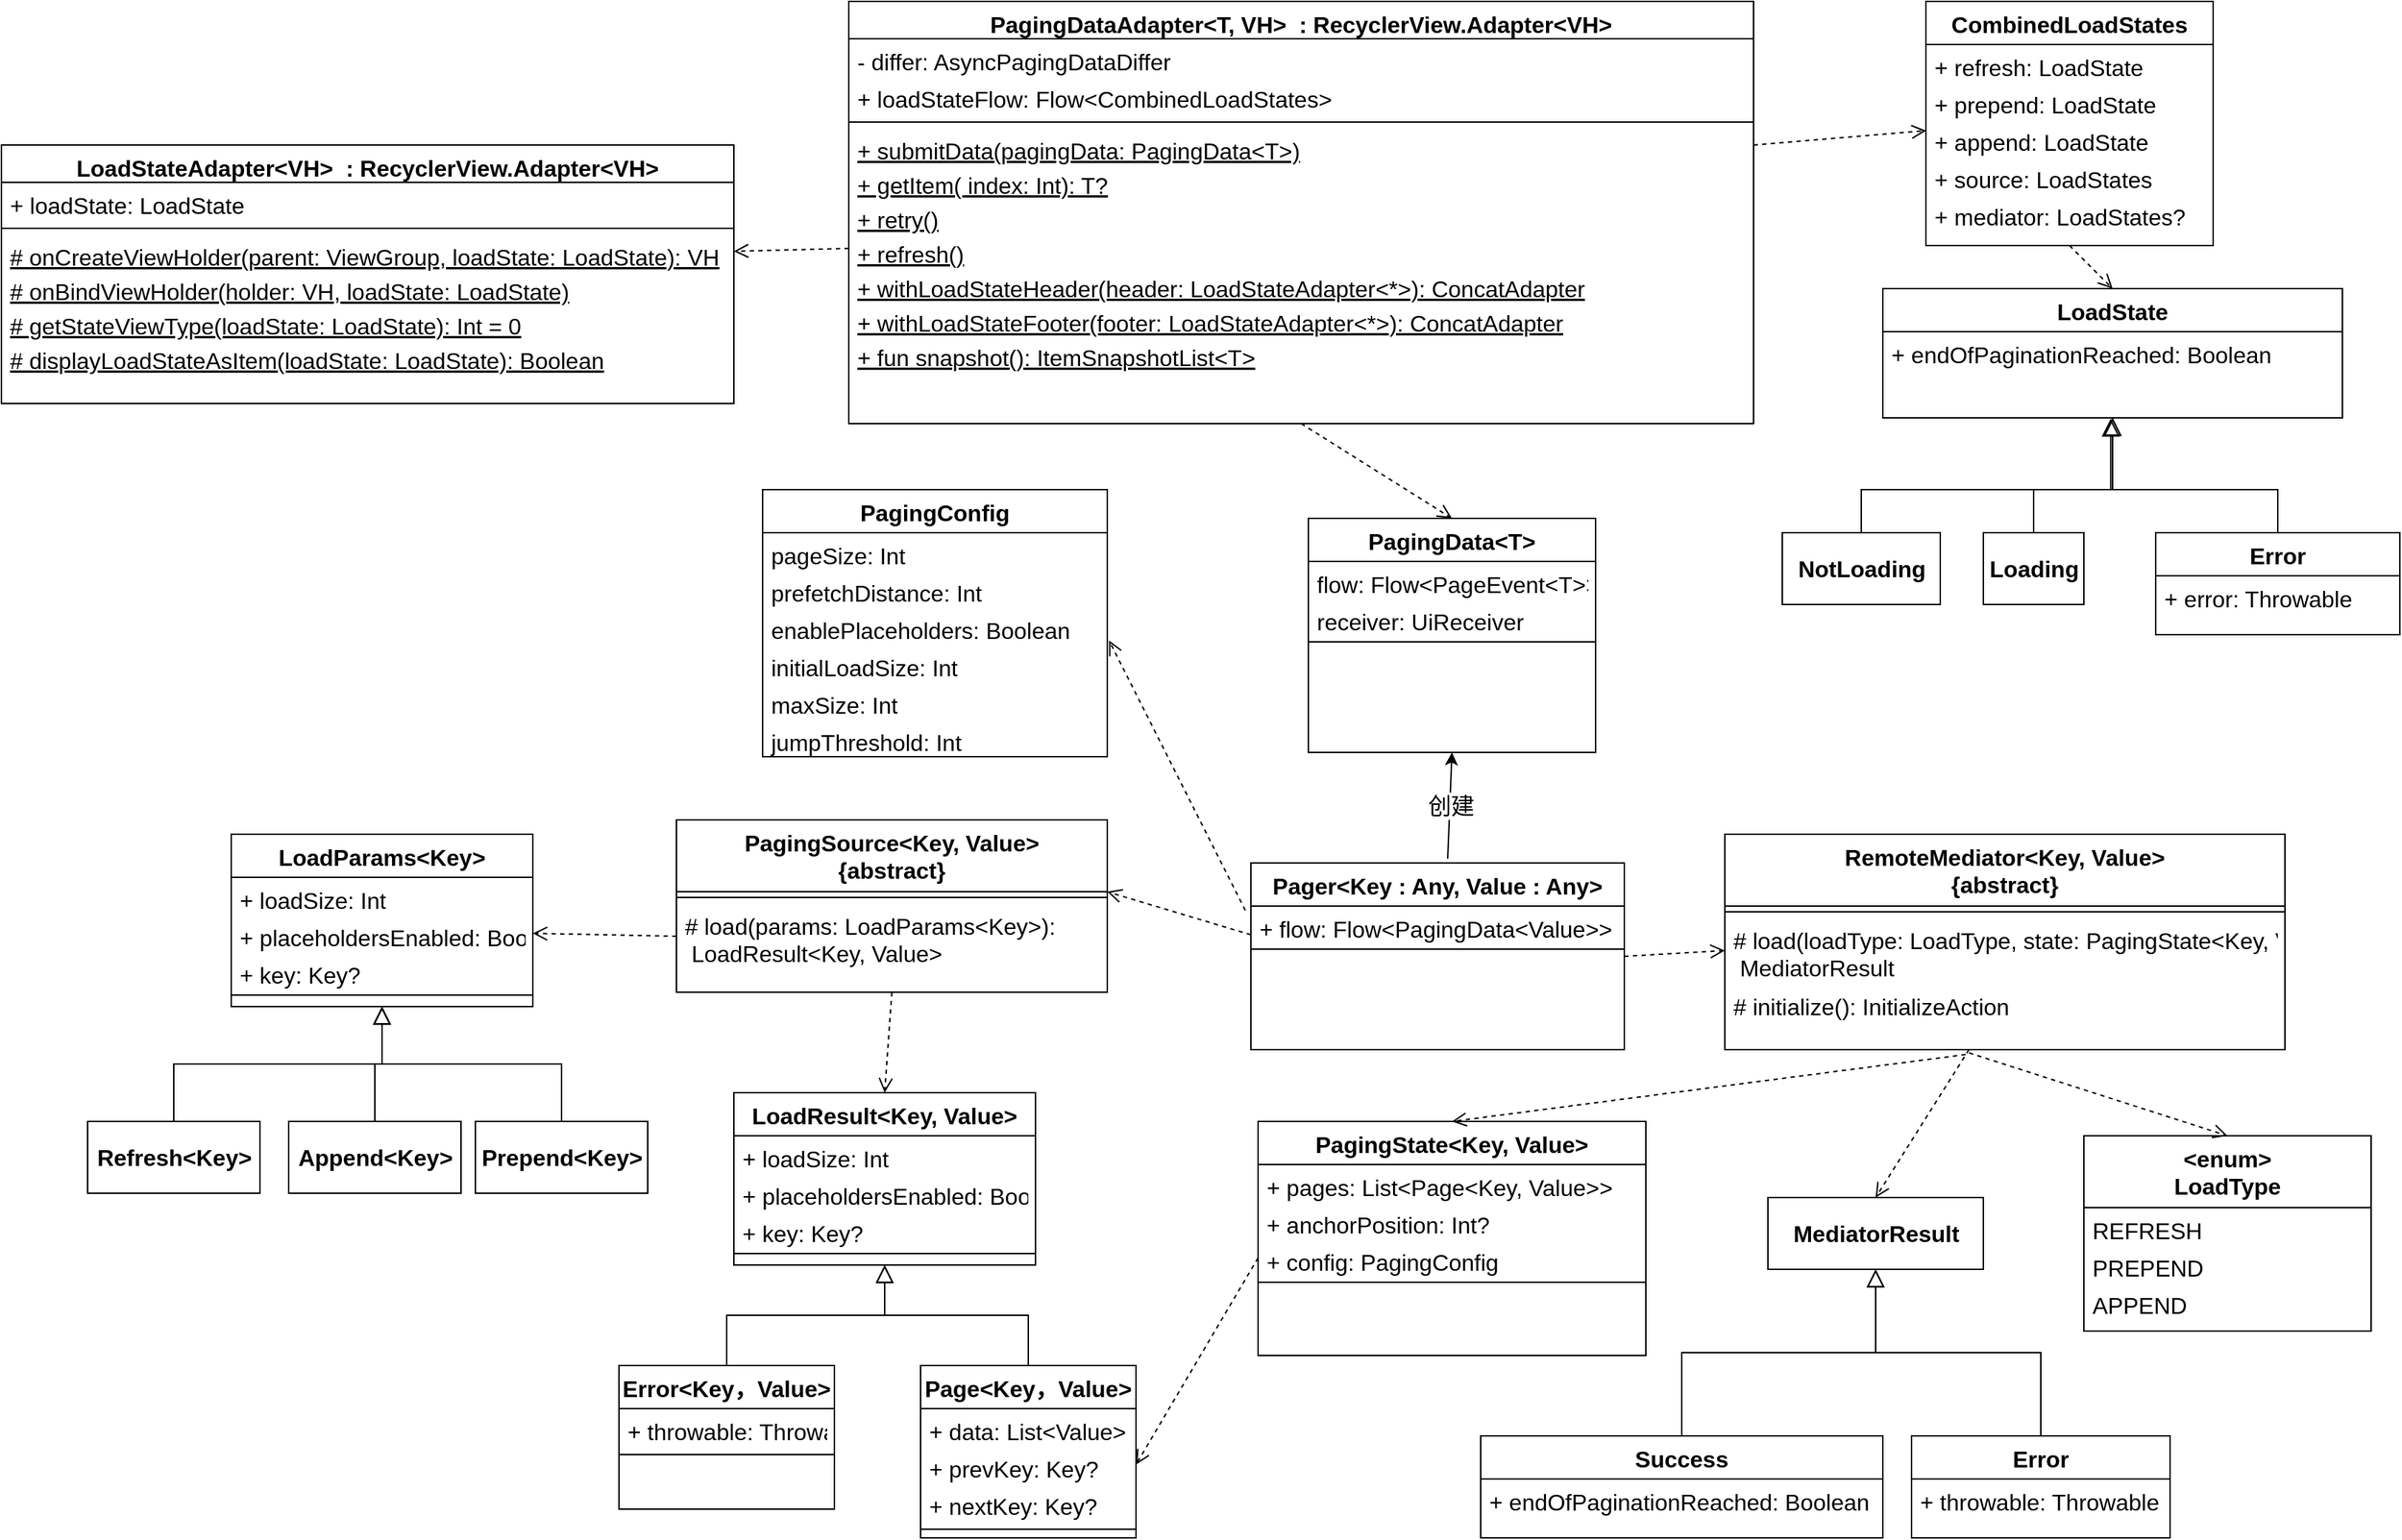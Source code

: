 <mxfile version="14.2.4" type="github">
  <diagram id="C5RBs43oDa-KdzZeNtuy" name="Page-1">
    <mxGraphModel dx="4541" dy="1023" grid="1" gridSize="10" guides="1" tooltips="1" connect="1" arrows="1" fold="1" page="1" pageScale="1" pageWidth="827" pageHeight="1169" math="0" shadow="0">
      <root>
        <mxCell id="WIyWlLk6GJQsqaUBKTNV-0" />
        <mxCell id="WIyWlLk6GJQsqaUBKTNV-1" parent="WIyWlLk6GJQsqaUBKTNV-0" />
        <mxCell id="XuE36sU5VSqXOPEqBiMG-0" value="PagingDataAdapter&lt;T, VH&gt;  : RecyclerView.Adapter&lt;VH&gt;" style="swimlane;fontStyle=1;align=center;verticalAlign=top;childLayout=stackLayout;horizontal=1;startSize=26;horizontalStack=0;resizeParent=1;resizeLast=0;collapsible=1;marginBottom=0;rounded=0;shadow=0;strokeWidth=1;fontSize=16;" parent="WIyWlLk6GJQsqaUBKTNV-1" vertex="1">
          <mxGeometry x="-1160" y="500" width="630" height="294" as="geometry">
            <mxRectangle x="130" y="380" width="160" height="26" as="alternateBounds" />
          </mxGeometry>
        </mxCell>
        <mxCell id="XuE36sU5VSqXOPEqBiMG-1" value="- differ: AsyncPagingDataDiffer" style="text;align=left;verticalAlign=top;spacingLeft=4;spacingRight=4;overflow=hidden;rotatable=0;points=[[0,0.5],[1,0.5]];portConstraint=eastwest;fontSize=16;" parent="XuE36sU5VSqXOPEqBiMG-0" vertex="1">
          <mxGeometry y="26" width="630" height="26" as="geometry" />
        </mxCell>
        <mxCell id="XuE36sU5VSqXOPEqBiMG-2" value="+ loadStateFlow: Flow&lt;CombinedLoadStates&gt;" style="text;align=left;verticalAlign=top;spacingLeft=4;spacingRight=4;overflow=hidden;rotatable=0;points=[[0,0.5],[1,0.5]];portConstraint=eastwest;rounded=0;shadow=0;html=0;fontSize=16;" parent="XuE36sU5VSqXOPEqBiMG-0" vertex="1">
          <mxGeometry y="52" width="630" height="28" as="geometry" />
        </mxCell>
        <mxCell id="XuE36sU5VSqXOPEqBiMG-5" value="" style="line;html=1;strokeWidth=1;align=left;verticalAlign=middle;spacingTop=-1;spacingLeft=3;spacingRight=3;rotatable=0;labelPosition=right;points=[];portConstraint=eastwest;fontSize=16;" parent="XuE36sU5VSqXOPEqBiMG-0" vertex="1">
          <mxGeometry y="80" width="630" height="8" as="geometry" />
        </mxCell>
        <mxCell id="XuE36sU5VSqXOPEqBiMG-6" value="+ submitData(pagingData: PagingData&lt;T&gt;)" style="text;align=left;verticalAlign=top;spacingLeft=4;spacingRight=4;overflow=hidden;rotatable=0;points=[[0,0.5],[1,0.5]];portConstraint=eastwest;fontStyle=4;fontSize=16;" parent="XuE36sU5VSqXOPEqBiMG-0" vertex="1">
          <mxGeometry y="88" width="630" height="24" as="geometry" />
        </mxCell>
        <mxCell id="XuE36sU5VSqXOPEqBiMG-7" value="+ getItem( index: Int): T?" style="text;align=left;verticalAlign=top;spacingLeft=4;spacingRight=4;overflow=hidden;rotatable=0;points=[[0,0.5],[1,0.5]];portConstraint=eastwest;fontStyle=4;fontSize=16;" parent="XuE36sU5VSqXOPEqBiMG-0" vertex="1">
          <mxGeometry y="112" width="630" height="24" as="geometry" />
        </mxCell>
        <mxCell id="XuE36sU5VSqXOPEqBiMG-28" value="+ retry()" style="text;align=left;verticalAlign=top;spacingLeft=4;spacingRight=4;overflow=hidden;rotatable=0;points=[[0,0.5],[1,0.5]];portConstraint=eastwest;fontStyle=4;fontSize=16;" parent="XuE36sU5VSqXOPEqBiMG-0" vertex="1">
          <mxGeometry y="136" width="630" height="24" as="geometry" />
        </mxCell>
        <mxCell id="XuE36sU5VSqXOPEqBiMG-8" value="+ refresh()" style="text;align=left;verticalAlign=top;spacingLeft=4;spacingRight=4;overflow=hidden;rotatable=0;points=[[0,0.5],[1,0.5]];portConstraint=eastwest;fontStyle=4;fontSize=16;" parent="XuE36sU5VSqXOPEqBiMG-0" vertex="1">
          <mxGeometry y="160" width="630" height="24" as="geometry" />
        </mxCell>
        <mxCell id="XuE36sU5VSqXOPEqBiMG-9" value="+ withLoadStateHeader(header: LoadStateAdapter&lt;*&gt;): ConcatAdapter" style="text;align=left;verticalAlign=top;spacingLeft=4;spacingRight=4;overflow=hidden;rotatable=0;points=[[0,0.5],[1,0.5]];portConstraint=eastwest;fontStyle=4;fontSize=16;" parent="XuE36sU5VSqXOPEqBiMG-0" vertex="1">
          <mxGeometry y="184" width="630" height="24" as="geometry" />
        </mxCell>
        <mxCell id="XuE36sU5VSqXOPEqBiMG-10" value="+ withLoadStateFooter(footer: LoadStateAdapter&lt;*&gt;): ConcatAdapter" style="text;align=left;verticalAlign=top;spacingLeft=4;spacingRight=4;overflow=hidden;rotatable=0;points=[[0,0.5],[1,0.5]];portConstraint=eastwest;fontStyle=4;fontSize=16;" parent="XuE36sU5VSqXOPEqBiMG-0" vertex="1">
          <mxGeometry y="208" width="630" height="24" as="geometry" />
        </mxCell>
        <mxCell id="XuE36sU5VSqXOPEqBiMG-11" value="+ fun snapshot(): ItemSnapshotList&lt;T&gt;" style="text;align=left;verticalAlign=top;spacingLeft=4;spacingRight=4;overflow=hidden;rotatable=0;points=[[0,0.5],[1,0.5]];portConstraint=eastwest;fontStyle=4;fontSize=16;" parent="XuE36sU5VSqXOPEqBiMG-0" vertex="1">
          <mxGeometry y="232" width="630" height="24" as="geometry" />
        </mxCell>
        <mxCell id="XuE36sU5VSqXOPEqBiMG-12" style="edgeStyle=orthogonalEdgeStyle;rounded=0;orthogonalLoop=1;jettySize=auto;html=1;exitX=1;exitY=0.5;exitDx=0;exitDy=0;fontSize=16;" parent="XuE36sU5VSqXOPEqBiMG-0" source="XuE36sU5VSqXOPEqBiMG-9" target="XuE36sU5VSqXOPEqBiMG-9" edge="1">
          <mxGeometry relative="1" as="geometry" />
        </mxCell>
        <mxCell id="XuE36sU5VSqXOPEqBiMG-13" value="PagingData&lt;T&gt;" style="swimlane;fontStyle=1;align=center;verticalAlign=top;childLayout=stackLayout;horizontal=1;startSize=30;horizontalStack=0;resizeParent=1;resizeLast=0;collapsible=1;marginBottom=0;rounded=0;shadow=0;strokeWidth=1;fontSize=16;" parent="WIyWlLk6GJQsqaUBKTNV-1" vertex="1">
          <mxGeometry x="-840" y="860" width="200" height="163" as="geometry">
            <mxRectangle x="130" y="380" width="160" height="26" as="alternateBounds" />
          </mxGeometry>
        </mxCell>
        <mxCell id="XuE36sU5VSqXOPEqBiMG-14" value="flow: Flow&lt;PageEvent&lt;T&gt;&gt;" style="text;align=left;verticalAlign=top;spacingLeft=4;spacingRight=4;overflow=hidden;rotatable=0;points=[[0,0.5],[1,0.5]];portConstraint=eastwest;fontSize=16;" parent="XuE36sU5VSqXOPEqBiMG-13" vertex="1">
          <mxGeometry y="30" width="200" height="26" as="geometry" />
        </mxCell>
        <mxCell id="XuE36sU5VSqXOPEqBiMG-15" value="receiver: UiReceiver" style="text;align=left;verticalAlign=top;spacingLeft=4;spacingRight=4;overflow=hidden;rotatable=0;points=[[0,0.5],[1,0.5]];portConstraint=eastwest;rounded=0;shadow=0;html=0;fontSize=16;" parent="XuE36sU5VSqXOPEqBiMG-13" vertex="1">
          <mxGeometry y="56" width="200" height="26" as="geometry" />
        </mxCell>
        <mxCell id="XuE36sU5VSqXOPEqBiMG-16" value="" style="line;html=1;strokeWidth=1;align=left;verticalAlign=middle;spacingTop=-1;spacingLeft=3;spacingRight=3;rotatable=0;labelPosition=right;points=[];portConstraint=eastwest;fontSize=16;" parent="XuE36sU5VSqXOPEqBiMG-13" vertex="1">
          <mxGeometry y="82" width="200" height="8" as="geometry" />
        </mxCell>
        <mxCell id="ubvXgTzYV1vVZ8Mo8wRW-0" value="Pager&lt;Key : Any, Value : Any&gt;" style="swimlane;fontStyle=1;align=center;verticalAlign=top;childLayout=stackLayout;horizontal=1;startSize=30;horizontalStack=0;resizeParent=1;resizeLast=0;collapsible=1;marginBottom=0;rounded=0;shadow=0;strokeWidth=1;fontSize=16;" parent="WIyWlLk6GJQsqaUBKTNV-1" vertex="1">
          <mxGeometry x="-880" y="1100" width="260" height="130" as="geometry">
            <mxRectangle x="130" y="380" width="160" height="26" as="alternateBounds" />
          </mxGeometry>
        </mxCell>
        <mxCell id="ubvXgTzYV1vVZ8Mo8wRW-1" value="+ flow: Flow&lt;PagingData&lt;Value&gt;&gt;" style="text;align=left;verticalAlign=top;spacingLeft=4;spacingRight=4;overflow=hidden;rotatable=0;points=[[0,0.5],[1,0.5]];portConstraint=eastwest;fontSize=16;" parent="ubvXgTzYV1vVZ8Mo8wRW-0" vertex="1">
          <mxGeometry y="30" width="260" height="26" as="geometry" />
        </mxCell>
        <mxCell id="ubvXgTzYV1vVZ8Mo8wRW-3" value="" style="line;html=1;strokeWidth=1;align=left;verticalAlign=middle;spacingTop=-1;spacingLeft=3;spacingRight=3;rotatable=0;labelPosition=right;points=[];portConstraint=eastwest;fontSize=16;" parent="ubvXgTzYV1vVZ8Mo8wRW-0" vertex="1">
          <mxGeometry y="56" width="260" height="8" as="geometry" />
        </mxCell>
        <mxCell id="ubvXgTzYV1vVZ8Mo8wRW-16" value="PagingSource&lt;Key, Value&gt;&#xa;{abstract}" style="swimlane;fontStyle=1;align=center;verticalAlign=top;childLayout=stackLayout;horizontal=1;startSize=50;horizontalStack=0;resizeParent=1;resizeLast=0;collapsible=1;marginBottom=0;rounded=0;shadow=0;strokeWidth=1;fontSize=16;" parent="WIyWlLk6GJQsqaUBKTNV-1" vertex="1">
          <mxGeometry x="-1280" y="1070" width="300" height="120" as="geometry">
            <mxRectangle x="130" y="380" width="160" height="26" as="alternateBounds" />
          </mxGeometry>
        </mxCell>
        <mxCell id="ubvXgTzYV1vVZ8Mo8wRW-18" value="" style="line;html=1;strokeWidth=1;align=left;verticalAlign=middle;spacingTop=-1;spacingLeft=3;spacingRight=3;rotatable=0;labelPosition=right;points=[];portConstraint=eastwest;fontSize=16;" parent="ubvXgTzYV1vVZ8Mo8wRW-16" vertex="1">
          <mxGeometry y="50" width="300" height="8" as="geometry" />
        </mxCell>
        <mxCell id="ubvXgTzYV1vVZ8Mo8wRW-19" value="# load(params: LoadParams&lt;Key&gt;):&#xa; LoadResult&lt;Key, Value&gt;" style="text;align=left;verticalAlign=top;spacingLeft=4;spacingRight=4;overflow=hidden;rotatable=0;points=[[0,0.5],[1,0.5]];portConstraint=eastwest;fontSize=16;" parent="ubvXgTzYV1vVZ8Mo8wRW-16" vertex="1">
          <mxGeometry y="58" width="300" height="46" as="geometry" />
        </mxCell>
        <mxCell id="ubvXgTzYV1vVZ8Mo8wRW-24" value="" style="html=1;verticalAlign=bottom;endArrow=open;dashed=1;endSize=8;exitX=0.5;exitY=1;exitDx=0;exitDy=0;entryX=0.5;entryY=0;entryDx=0;entryDy=0;fontSize=16;" parent="WIyWlLk6GJQsqaUBKTNV-1" source="XuE36sU5VSqXOPEqBiMG-0" target="XuE36sU5VSqXOPEqBiMG-13" edge="1">
          <mxGeometry y="-60" relative="1" as="geometry">
            <mxPoint x="-630" y="640" as="sourcePoint" />
            <mxPoint x="-630" y="680" as="targetPoint" />
            <mxPoint as="offset" />
          </mxGeometry>
        </mxCell>
        <mxCell id="ubvXgTzYV1vVZ8Mo8wRW-25" value="" style="html=1;verticalAlign=bottom;endArrow=open;dashed=1;endSize=8;entryX=1;entryY=0.417;entryDx=0;entryDy=0;entryPerimeter=0;fontSize=16;" parent="WIyWlLk6GJQsqaUBKTNV-1" target="ubvXgTzYV1vVZ8Mo8wRW-16" edge="1">
          <mxGeometry y="-60" relative="1" as="geometry">
            <mxPoint x="-880" y="1150" as="sourcePoint" />
            <mxPoint x="-960" y="1150" as="targetPoint" />
            <mxPoint as="offset" />
          </mxGeometry>
        </mxCell>
        <mxCell id="ubvXgTzYV1vVZ8Mo8wRW-29" value="RemoteMediator&lt;Key, Value&gt;&#xa;{abstract}" style="swimlane;fontStyle=1;align=center;verticalAlign=top;childLayout=stackLayout;horizontal=1;startSize=50;horizontalStack=0;resizeParent=1;resizeLast=0;collapsible=1;marginBottom=0;rounded=0;shadow=0;strokeWidth=1;fontSize=16;" parent="WIyWlLk6GJQsqaUBKTNV-1" vertex="1">
          <mxGeometry x="-550" y="1080" width="390" height="150" as="geometry">
            <mxRectangle x="130" y="380" width="160" height="26" as="alternateBounds" />
          </mxGeometry>
        </mxCell>
        <mxCell id="ubvXgTzYV1vVZ8Mo8wRW-30" value="" style="line;html=1;strokeWidth=1;align=left;verticalAlign=middle;spacingTop=-1;spacingLeft=3;spacingRight=3;rotatable=0;labelPosition=right;points=[];portConstraint=eastwest;fontSize=16;" parent="ubvXgTzYV1vVZ8Mo8wRW-29" vertex="1">
          <mxGeometry y="50" width="390" height="8" as="geometry" />
        </mxCell>
        <mxCell id="ubvXgTzYV1vVZ8Mo8wRW-31" value="# load(loadType: LoadType, state: PagingState&lt;Key, Value&gt;):&#xa; MediatorResult" style="text;align=left;verticalAlign=top;spacingLeft=4;spacingRight=4;overflow=hidden;rotatable=0;points=[[0,0.5],[1,0.5]];portConstraint=eastwest;fontSize=16;" parent="ubvXgTzYV1vVZ8Mo8wRW-29" vertex="1">
          <mxGeometry y="58" width="390" height="46" as="geometry" />
        </mxCell>
        <mxCell id="ubvXgTzYV1vVZ8Mo8wRW-32" value="# initialize(): InitializeAction" style="text;align=left;verticalAlign=top;spacingLeft=4;spacingRight=4;overflow=hidden;rotatable=0;points=[[0,0.5],[1,0.5]];portConstraint=eastwest;fontSize=16;" parent="ubvXgTzYV1vVZ8Mo8wRW-29" vertex="1">
          <mxGeometry y="104" width="390" height="46" as="geometry" />
        </mxCell>
        <mxCell id="ubvXgTzYV1vVZ8Mo8wRW-35" value="" style="html=1;verticalAlign=bottom;endArrow=open;dashed=1;endSize=8;exitX=1;exitY=0.5;exitDx=0;exitDy=0;entryX=0;entryY=0.5;entryDx=0;entryDy=0;fontSize=16;" parent="WIyWlLk6GJQsqaUBKTNV-1" source="ubvXgTzYV1vVZ8Mo8wRW-0" target="ubvXgTzYV1vVZ8Mo8wRW-31" edge="1">
          <mxGeometry y="-60" relative="1" as="geometry">
            <mxPoint x="-880" y="1190" as="sourcePoint" />
            <mxPoint x="-552" y="1165" as="targetPoint" />
            <mxPoint as="offset" />
          </mxGeometry>
        </mxCell>
        <mxCell id="ubvXgTzYV1vVZ8Mo8wRW-57" value="" style="endArrow=classic;html=1;exitX=0.527;exitY=-0.023;exitDx=0;exitDy=0;entryX=0.5;entryY=1;entryDx=0;entryDy=0;exitPerimeter=0;fontSize=16;" parent="WIyWlLk6GJQsqaUBKTNV-1" source="ubvXgTzYV1vVZ8Mo8wRW-0" target="XuE36sU5VSqXOPEqBiMG-13" edge="1">
          <mxGeometry relative="1" as="geometry">
            <mxPoint x="-1100" y="340" as="sourcePoint" />
            <mxPoint x="-940" y="340" as="targetPoint" />
          </mxGeometry>
        </mxCell>
        <mxCell id="ubvXgTzYV1vVZ8Mo8wRW-58" value="创建" style="edgeLabel;resizable=0;html=1;align=center;verticalAlign=middle;fontSize=16;" parent="ubvXgTzYV1vVZ8Mo8wRW-57" connectable="0" vertex="1">
          <mxGeometry relative="1" as="geometry" />
        </mxCell>
        <mxCell id="ubvXgTzYV1vVZ8Mo8wRW-62" value="PagingConfig" style="swimlane;fontStyle=1;align=center;verticalAlign=top;childLayout=stackLayout;horizontal=1;startSize=30;horizontalStack=0;resizeParent=1;resizeLast=0;collapsible=1;marginBottom=0;rounded=0;shadow=0;strokeWidth=1;fontSize=16;" parent="WIyWlLk6GJQsqaUBKTNV-1" vertex="1">
          <mxGeometry x="-1220" y="840" width="240" height="186" as="geometry">
            <mxRectangle x="130" y="380" width="160" height="26" as="alternateBounds" />
          </mxGeometry>
        </mxCell>
        <mxCell id="ubvXgTzYV1vVZ8Mo8wRW-63" value="pageSize: Int" style="text;align=left;verticalAlign=top;spacingLeft=4;spacingRight=4;overflow=hidden;rotatable=0;points=[[0,0.5],[1,0.5]];portConstraint=eastwest;fontSize=16;" parent="ubvXgTzYV1vVZ8Mo8wRW-62" vertex="1">
          <mxGeometry y="30" width="240" height="26" as="geometry" />
        </mxCell>
        <mxCell id="ubvXgTzYV1vVZ8Mo8wRW-64" value="prefetchDistance: Int" style="text;align=left;verticalAlign=top;spacingLeft=4;spacingRight=4;overflow=hidden;rotatable=0;points=[[0,0.5],[1,0.5]];portConstraint=eastwest;rounded=0;shadow=0;html=0;fontSize=16;" parent="ubvXgTzYV1vVZ8Mo8wRW-62" vertex="1">
          <mxGeometry y="56" width="240" height="26" as="geometry" />
        </mxCell>
        <mxCell id="ubvXgTzYV1vVZ8Mo8wRW-66" value="enablePlaceholders: Boolean" style="text;align=left;verticalAlign=top;spacingLeft=4;spacingRight=4;overflow=hidden;rotatable=0;points=[[0,0.5],[1,0.5]];portConstraint=eastwest;rounded=0;shadow=0;html=0;fontSize=16;" parent="ubvXgTzYV1vVZ8Mo8wRW-62" vertex="1">
          <mxGeometry y="82" width="240" height="26" as="geometry" />
        </mxCell>
        <mxCell id="ubvXgTzYV1vVZ8Mo8wRW-67" value="initialLoadSize: Int" style="text;align=left;verticalAlign=top;spacingLeft=4;spacingRight=4;overflow=hidden;rotatable=0;points=[[0,0.5],[1,0.5]];portConstraint=eastwest;rounded=0;shadow=0;html=0;fontSize=16;" parent="ubvXgTzYV1vVZ8Mo8wRW-62" vertex="1">
          <mxGeometry y="108" width="240" height="26" as="geometry" />
        </mxCell>
        <mxCell id="ubvXgTzYV1vVZ8Mo8wRW-69" value="maxSize: Int" style="text;align=left;verticalAlign=top;spacingLeft=4;spacingRight=4;overflow=hidden;rotatable=0;points=[[0,0.5],[1,0.5]];portConstraint=eastwest;rounded=0;shadow=0;html=0;fontSize=16;" parent="ubvXgTzYV1vVZ8Mo8wRW-62" vertex="1">
          <mxGeometry y="134" width="240" height="26" as="geometry" />
        </mxCell>
        <mxCell id="ubvXgTzYV1vVZ8Mo8wRW-76" value="jumpThreshold: Int" style="text;align=left;verticalAlign=top;spacingLeft=4;spacingRight=4;overflow=hidden;rotatable=0;points=[[0,0.5],[1,0.5]];portConstraint=eastwest;rounded=0;shadow=0;html=0;fontSize=16;" parent="ubvXgTzYV1vVZ8Mo8wRW-62" vertex="1">
          <mxGeometry y="160" width="240" height="26" as="geometry" />
        </mxCell>
        <mxCell id="ubvXgTzYV1vVZ8Mo8wRW-80" value="" style="html=1;verticalAlign=bottom;endArrow=open;dashed=1;endSize=8;exitX=-0.015;exitY=0.115;exitDx=0;exitDy=0;exitPerimeter=0;entryX=1.005;entryY=-0.115;entryDx=0;entryDy=0;entryPerimeter=0;fontSize=16;" parent="WIyWlLk6GJQsqaUBKTNV-1" source="ubvXgTzYV1vVZ8Mo8wRW-1" target="ubvXgTzYV1vVZ8Mo8wRW-67" edge="1">
          <mxGeometry y="-50" relative="1" as="geometry">
            <mxPoint x="-910" y="1020" as="sourcePoint" />
            <mxPoint x="-990" y="1020" as="targetPoint" />
            <mxPoint as="offset" />
          </mxGeometry>
        </mxCell>
        <mxCell id="ubvXgTzYV1vVZ8Mo8wRW-95" value="LoadParams&lt;Key&gt;" style="swimlane;fontStyle=1;align=center;verticalAlign=top;childLayout=stackLayout;horizontal=1;startSize=30;horizontalStack=0;resizeParent=1;resizeLast=0;collapsible=1;marginBottom=0;rounded=0;shadow=0;strokeWidth=1;fontSize=16;" parent="WIyWlLk6GJQsqaUBKTNV-1" vertex="1">
          <mxGeometry x="-1590" y="1080" width="210" height="120" as="geometry">
            <mxRectangle x="130" y="380" width="160" height="26" as="alternateBounds" />
          </mxGeometry>
        </mxCell>
        <mxCell id="ubvXgTzYV1vVZ8Mo8wRW-96" value="+ loadSize: Int" style="text;align=left;verticalAlign=top;spacingLeft=4;spacingRight=4;overflow=hidden;rotatable=0;points=[[0,0.5],[1,0.5]];portConstraint=eastwest;fontSize=16;" parent="ubvXgTzYV1vVZ8Mo8wRW-95" vertex="1">
          <mxGeometry y="30" width="210" height="26" as="geometry" />
        </mxCell>
        <mxCell id="ubvXgTzYV1vVZ8Mo8wRW-97" value="+ placeholdersEnabled: Boolean" style="text;align=left;verticalAlign=top;spacingLeft=4;spacingRight=4;overflow=hidden;rotatable=0;points=[[0,0.5],[1,0.5]];portConstraint=eastwest;rounded=0;shadow=0;html=0;fontSize=16;" parent="ubvXgTzYV1vVZ8Mo8wRW-95" vertex="1">
          <mxGeometry y="56" width="210" height="26" as="geometry" />
        </mxCell>
        <mxCell id="ubvXgTzYV1vVZ8Mo8wRW-102" value="+ key: Key?" style="text;align=left;verticalAlign=top;spacingLeft=4;spacingRight=4;overflow=hidden;rotatable=0;points=[[0,0.5],[1,0.5]];portConstraint=eastwest;rounded=0;shadow=0;html=0;fontSize=16;" parent="ubvXgTzYV1vVZ8Mo8wRW-95" vertex="1">
          <mxGeometry y="82" width="210" height="26" as="geometry" />
        </mxCell>
        <mxCell id="ubvXgTzYV1vVZ8Mo8wRW-98" value="" style="line;html=1;strokeWidth=1;align=left;verticalAlign=middle;spacingTop=-1;spacingLeft=3;spacingRight=3;rotatable=0;labelPosition=right;points=[];portConstraint=eastwest;fontSize=16;" parent="ubvXgTzYV1vVZ8Mo8wRW-95" vertex="1">
          <mxGeometry y="108" width="210" height="8" as="geometry" />
        </mxCell>
        <mxCell id="ubvXgTzYV1vVZ8Mo8wRW-101" value="" style="html=1;verticalAlign=bottom;endArrow=open;dashed=1;endSize=8;exitX=0;exitY=0.5;exitDx=0;exitDy=0;entryX=1;entryY=0.5;entryDx=0;entryDy=0;fontSize=16;" parent="WIyWlLk6GJQsqaUBKTNV-1" source="ubvXgTzYV1vVZ8Mo8wRW-19" target="ubvXgTzYV1vVZ8Mo8wRW-97" edge="1">
          <mxGeometry relative="1" as="geometry">
            <mxPoint x="-1330" y="1270" as="sourcePoint" />
            <mxPoint x="-1410" y="1270" as="targetPoint" />
          </mxGeometry>
        </mxCell>
        <mxCell id="ubvXgTzYV1vVZ8Mo8wRW-105" value="&lt;b style=&quot;font-size: 16px;&quot;&gt;&lt;font style=&quot;font-size: 16px;&quot;&gt;Refresh&amp;lt;Key&amp;gt;&lt;/font&gt;&lt;/b&gt;" style="html=1;fontSize=16;" parent="WIyWlLk6GJQsqaUBKTNV-1" vertex="1">
          <mxGeometry x="-1690" y="1280" width="120" height="50" as="geometry" />
        </mxCell>
        <mxCell id="ubvXgTzYV1vVZ8Mo8wRW-106" value="&lt;b style=&quot;font-size: 16px;&quot;&gt;&lt;font style=&quot;font-size: 16px;&quot;&gt;Append&amp;lt;Key&amp;gt;&lt;/font&gt;&lt;/b&gt;" style="html=1;fontSize=16;" parent="WIyWlLk6GJQsqaUBKTNV-1" vertex="1">
          <mxGeometry x="-1550" y="1280" width="120" height="50" as="geometry" />
        </mxCell>
        <mxCell id="ubvXgTzYV1vVZ8Mo8wRW-107" value="&lt;b style=&quot;font-size: 16px;&quot;&gt;&lt;font style=&quot;font-size: 16px;&quot;&gt;Prepend&amp;lt;Key&amp;gt;&lt;/font&gt;&lt;/b&gt;" style="html=1;fontSize=16;" parent="WIyWlLk6GJQsqaUBKTNV-1" vertex="1">
          <mxGeometry x="-1420" y="1280" width="120" height="50" as="geometry" />
        </mxCell>
        <mxCell id="ubvXgTzYV1vVZ8Mo8wRW-113" value="LoadResult&lt;Key, Value&gt;" style="swimlane;fontStyle=1;align=center;verticalAlign=top;childLayout=stackLayout;horizontal=1;startSize=30;horizontalStack=0;resizeParent=1;resizeLast=0;collapsible=1;marginBottom=0;rounded=0;shadow=0;strokeWidth=1;fontSize=16;" parent="WIyWlLk6GJQsqaUBKTNV-1" vertex="1">
          <mxGeometry x="-1240" y="1260" width="210" height="120" as="geometry">
            <mxRectangle x="130" y="380" width="160" height="26" as="alternateBounds" />
          </mxGeometry>
        </mxCell>
        <mxCell id="ubvXgTzYV1vVZ8Mo8wRW-114" value="+ loadSize: Int" style="text;align=left;verticalAlign=top;spacingLeft=4;spacingRight=4;overflow=hidden;rotatable=0;points=[[0,0.5],[1,0.5]];portConstraint=eastwest;fontSize=16;" parent="ubvXgTzYV1vVZ8Mo8wRW-113" vertex="1">
          <mxGeometry y="30" width="210" height="26" as="geometry" />
        </mxCell>
        <mxCell id="ubvXgTzYV1vVZ8Mo8wRW-115" value="+ placeholdersEnabled: Boolean" style="text;align=left;verticalAlign=top;spacingLeft=4;spacingRight=4;overflow=hidden;rotatable=0;points=[[0,0.5],[1,0.5]];portConstraint=eastwest;rounded=0;shadow=0;html=0;fontSize=16;" parent="ubvXgTzYV1vVZ8Mo8wRW-113" vertex="1">
          <mxGeometry y="56" width="210" height="26" as="geometry" />
        </mxCell>
        <mxCell id="ubvXgTzYV1vVZ8Mo8wRW-116" value="+ key: Key?" style="text;align=left;verticalAlign=top;spacingLeft=4;spacingRight=4;overflow=hidden;rotatable=0;points=[[0,0.5],[1,0.5]];portConstraint=eastwest;rounded=0;shadow=0;html=0;fontSize=16;" parent="ubvXgTzYV1vVZ8Mo8wRW-113" vertex="1">
          <mxGeometry y="82" width="210" height="26" as="geometry" />
        </mxCell>
        <mxCell id="ubvXgTzYV1vVZ8Mo8wRW-117" value="" style="line;html=1;strokeWidth=1;align=left;verticalAlign=middle;spacingTop=-1;spacingLeft=3;spacingRight=3;rotatable=0;labelPosition=right;points=[];portConstraint=eastwest;fontSize=16;" parent="ubvXgTzYV1vVZ8Mo8wRW-113" vertex="1">
          <mxGeometry y="108" width="210" height="8" as="geometry" />
        </mxCell>
        <mxCell id="ubvXgTzYV1vVZ8Mo8wRW-118" value="" style="endArrow=block;endSize=10;endFill=0;shadow=0;strokeWidth=1;rounded=0;edgeStyle=elbowEdgeStyle;elbow=vertical;entryX=0.5;entryY=1;entryDx=0;entryDy=0;exitX=0.5;exitY=0;exitDx=0;exitDy=0;fontSize=16;" parent="WIyWlLk6GJQsqaUBKTNV-1" source="ubvXgTzYV1vVZ8Mo8wRW-105" target="ubvXgTzYV1vVZ8Mo8wRW-95" edge="1">
          <mxGeometry width="160" relative="1" as="geometry">
            <mxPoint x="-1640" y="1370" as="sourcePoint" />
            <mxPoint x="-1530" y="1270" as="targetPoint" />
          </mxGeometry>
        </mxCell>
        <mxCell id="ubvXgTzYV1vVZ8Mo8wRW-119" value="" style="endArrow=block;endSize=10;endFill=0;shadow=0;strokeWidth=1;rounded=0;edgeStyle=elbowEdgeStyle;elbow=vertical;entryX=0.5;entryY=1;entryDx=0;entryDy=0;exitX=0.5;exitY=0;exitDx=0;exitDy=0;fontSize=16;" parent="WIyWlLk6GJQsqaUBKTNV-1" source="ubvXgTzYV1vVZ8Mo8wRW-107" target="ubvXgTzYV1vVZ8Mo8wRW-95" edge="1">
          <mxGeometry width="160" relative="1" as="geometry">
            <mxPoint x="-1380" y="1372" as="sourcePoint" />
            <mxPoint x="-1490" y="1270" as="targetPoint" />
          </mxGeometry>
        </mxCell>
        <mxCell id="ubvXgTzYV1vVZ8Mo8wRW-120" value="" style="endArrow=block;endSize=10;endFill=0;shadow=0;strokeWidth=1;rounded=0;edgeStyle=elbowEdgeStyle;elbow=vertical;entryX=0.5;entryY=1;entryDx=0;entryDy=0;fontSize=16;" parent="WIyWlLk6GJQsqaUBKTNV-1" source="ubvXgTzYV1vVZ8Mo8wRW-106" target="ubvXgTzYV1vVZ8Mo8wRW-95" edge="1">
          <mxGeometry width="160" relative="1" as="geometry">
            <mxPoint x="-1090" y="1372" as="sourcePoint" />
            <mxPoint x="-990" y="1270" as="targetPoint" />
          </mxGeometry>
        </mxCell>
        <mxCell id="ubvXgTzYV1vVZ8Mo8wRW-126" value="" style="endArrow=block;endSize=10;endFill=0;shadow=0;strokeWidth=1;rounded=0;edgeStyle=elbowEdgeStyle;elbow=vertical;entryX=0.5;entryY=1;entryDx=0;entryDy=0;fontSize=16;" parent="WIyWlLk6GJQsqaUBKTNV-1" source="ubvXgTzYV1vVZ8Mo8wRW-134" target="ubvXgTzYV1vVZ8Mo8wRW-113" edge="1">
          <mxGeometry width="160" relative="1" as="geometry">
            <mxPoint x="-1220" y="1520" as="sourcePoint" />
            <mxPoint x="-1135" y="1423" as="targetPoint" />
          </mxGeometry>
        </mxCell>
        <mxCell id="ubvXgTzYV1vVZ8Mo8wRW-127" value="" style="endArrow=block;endSize=10;endFill=0;shadow=0;strokeWidth=1;rounded=0;edgeStyle=elbowEdgeStyle;elbow=vertical;entryX=0.5;entryY=1;entryDx=0;entryDy=0;exitX=0.5;exitY=0;exitDx=0;exitDy=0;fontSize=16;" parent="WIyWlLk6GJQsqaUBKTNV-1" source="ubvXgTzYV1vVZ8Mo8wRW-140" target="ubvXgTzYV1vVZ8Mo8wRW-113" edge="1">
          <mxGeometry width="160" relative="1" as="geometry">
            <mxPoint x="-1060" y="1520" as="sourcePoint" />
            <mxPoint x="-1135" y="1423" as="targetPoint" />
          </mxGeometry>
        </mxCell>
        <mxCell id="ubvXgTzYV1vVZ8Mo8wRW-134" value="Page&lt;Key，Value&gt;" style="swimlane;fontStyle=1;align=center;verticalAlign=top;childLayout=stackLayout;horizontal=1;startSize=30;horizontalStack=0;resizeParent=1;resizeLast=0;collapsible=1;marginBottom=0;rounded=0;shadow=0;strokeWidth=1;fontSize=16;" parent="WIyWlLk6GJQsqaUBKTNV-1" vertex="1">
          <mxGeometry x="-1110" y="1450" width="150" height="120" as="geometry">
            <mxRectangle x="130" y="380" width="160" height="26" as="alternateBounds" />
          </mxGeometry>
        </mxCell>
        <mxCell id="ubvXgTzYV1vVZ8Mo8wRW-135" value="+ data: List&lt;Value&gt;" style="text;align=left;verticalAlign=top;spacingLeft=4;spacingRight=4;overflow=hidden;rotatable=0;points=[[0,0.5],[1,0.5]];portConstraint=eastwest;fontSize=16;" parent="ubvXgTzYV1vVZ8Mo8wRW-134" vertex="1">
          <mxGeometry y="30" width="150" height="26" as="geometry" />
        </mxCell>
        <mxCell id="ubvXgTzYV1vVZ8Mo8wRW-136" value="+ prevKey: Key?" style="text;align=left;verticalAlign=top;spacingLeft=4;spacingRight=4;overflow=hidden;rotatable=0;points=[[0,0.5],[1,0.5]];portConstraint=eastwest;rounded=0;shadow=0;html=0;fontSize=16;" parent="ubvXgTzYV1vVZ8Mo8wRW-134" vertex="1">
          <mxGeometry y="56" width="150" height="26" as="geometry" />
        </mxCell>
        <mxCell id="ubvXgTzYV1vVZ8Mo8wRW-138" value="+ nextKey: Key?" style="text;align=left;verticalAlign=top;spacingLeft=4;spacingRight=4;overflow=hidden;rotatable=0;points=[[0,0.5],[1,0.5]];portConstraint=eastwest;rounded=0;shadow=0;html=0;fontSize=16;" parent="ubvXgTzYV1vVZ8Mo8wRW-134" vertex="1">
          <mxGeometry y="82" width="150" height="28" as="geometry" />
        </mxCell>
        <mxCell id="ubvXgTzYV1vVZ8Mo8wRW-137" value="" style="line;html=1;strokeWidth=1;align=left;verticalAlign=middle;spacingTop=-1;spacingLeft=3;spacingRight=3;rotatable=0;labelPosition=right;points=[];portConstraint=eastwest;fontSize=16;" parent="ubvXgTzYV1vVZ8Mo8wRW-134" vertex="1">
          <mxGeometry y="110" width="150" height="8" as="geometry" />
        </mxCell>
        <mxCell id="ubvXgTzYV1vVZ8Mo8wRW-140" value="Error&lt;Key，Value&gt;" style="swimlane;fontStyle=1;align=center;verticalAlign=top;childLayout=stackLayout;horizontal=1;startSize=30;horizontalStack=0;resizeParent=1;resizeLast=0;collapsible=1;marginBottom=0;rounded=0;shadow=0;strokeWidth=1;fontSize=16;" parent="WIyWlLk6GJQsqaUBKTNV-1" vertex="1">
          <mxGeometry x="-1320" y="1450" width="150" height="100" as="geometry">
            <mxRectangle x="130" y="380" width="160" height="26" as="alternateBounds" />
          </mxGeometry>
        </mxCell>
        <mxCell id="ubvXgTzYV1vVZ8Mo8wRW-143" value="+ throwable: Throwable" style="text;align=left;verticalAlign=top;spacingLeft=4;spacingRight=4;overflow=hidden;rotatable=0;points=[[0,0.5],[1,0.5]];portConstraint=eastwest;rounded=0;shadow=0;html=0;fontSize=16;" parent="ubvXgTzYV1vVZ8Mo8wRW-140" vertex="1">
          <mxGeometry y="30" width="150" height="28" as="geometry" />
        </mxCell>
        <mxCell id="ubvXgTzYV1vVZ8Mo8wRW-144" value="" style="line;html=1;strokeWidth=1;align=left;verticalAlign=middle;spacingTop=-1;spacingLeft=3;spacingRight=3;rotatable=0;labelPosition=right;points=[];portConstraint=eastwest;fontSize=16;" parent="ubvXgTzYV1vVZ8Mo8wRW-140" vertex="1">
          <mxGeometry y="58" width="150" height="8" as="geometry" />
        </mxCell>
        <mxCell id="nEP0Bxg_CWYKs77Z_bnu-1" value="&lt;enum&gt;&#xa;LoadType" style="swimlane;fontStyle=1;align=center;verticalAlign=top;childLayout=stackLayout;horizontal=1;startSize=50;horizontalStack=0;resizeParent=1;resizeLast=0;collapsible=1;marginBottom=0;rounded=0;shadow=0;strokeWidth=1;fontSize=16;" parent="WIyWlLk6GJQsqaUBKTNV-1" vertex="1">
          <mxGeometry x="-300" y="1290" width="200" height="136" as="geometry">
            <mxRectangle x="130" y="380" width="160" height="26" as="alternateBounds" />
          </mxGeometry>
        </mxCell>
        <mxCell id="nEP0Bxg_CWYKs77Z_bnu-2" value="REFRESH" style="text;align=left;verticalAlign=top;spacingLeft=4;spacingRight=4;overflow=hidden;rotatable=0;points=[[0,0.5],[1,0.5]];portConstraint=eastwest;fontSize=16;" parent="nEP0Bxg_CWYKs77Z_bnu-1" vertex="1">
          <mxGeometry y="50" width="200" height="26" as="geometry" />
        </mxCell>
        <mxCell id="nEP0Bxg_CWYKs77Z_bnu-3" value="PREPEND" style="text;align=left;verticalAlign=top;spacingLeft=4;spacingRight=4;overflow=hidden;rotatable=0;points=[[0,0.5],[1,0.5]];portConstraint=eastwest;rounded=0;shadow=0;html=0;fontSize=16;" parent="nEP0Bxg_CWYKs77Z_bnu-1" vertex="1">
          <mxGeometry y="76" width="200" height="26" as="geometry" />
        </mxCell>
        <mxCell id="nEP0Bxg_CWYKs77Z_bnu-4" value="APPEND" style="text;align=left;verticalAlign=top;spacingLeft=4;spacingRight=4;overflow=hidden;rotatable=0;points=[[0,0.5],[1,0.5]];portConstraint=eastwest;rounded=0;shadow=0;html=0;fontSize=16;" parent="nEP0Bxg_CWYKs77Z_bnu-1" vertex="1">
          <mxGeometry y="102" width="200" height="26" as="geometry" />
        </mxCell>
        <mxCell id="nEP0Bxg_CWYKs77Z_bnu-10" value="" style="html=1;verticalAlign=bottom;endArrow=open;dashed=1;endSize=8;exitX=0.5;exitY=1;exitDx=0;exitDy=0;entryX=0.5;entryY=0;entryDx=0;entryDy=0;fontSize=16;" parent="WIyWlLk6GJQsqaUBKTNV-1" source="ubvXgTzYV1vVZ8Mo8wRW-16" target="ubvXgTzYV1vVZ8Mo8wRW-113" edge="1">
          <mxGeometry relative="1" as="geometry">
            <mxPoint x="-1000" y="1250" as="sourcePoint" />
            <mxPoint x="-1080" y="1250" as="targetPoint" />
          </mxGeometry>
        </mxCell>
        <mxCell id="nEP0Bxg_CWYKs77Z_bnu-11" value="PagingState&lt;Key, Value&gt;" style="swimlane;fontStyle=1;align=center;verticalAlign=top;childLayout=stackLayout;horizontal=1;startSize=30;horizontalStack=0;resizeParent=1;resizeLast=0;collapsible=1;marginBottom=0;rounded=0;shadow=0;strokeWidth=1;fontSize=16;" parent="WIyWlLk6GJQsqaUBKTNV-1" vertex="1">
          <mxGeometry x="-875" y="1280" width="270" height="163" as="geometry">
            <mxRectangle x="130" y="380" width="160" height="26" as="alternateBounds" />
          </mxGeometry>
        </mxCell>
        <mxCell id="nEP0Bxg_CWYKs77Z_bnu-12" value="+ pages: List&lt;Page&lt;Key, Value&gt;&gt;" style="text;align=left;verticalAlign=top;spacingLeft=4;spacingRight=4;overflow=hidden;rotatable=0;points=[[0,0.5],[1,0.5]];portConstraint=eastwest;fontSize=16;" parent="nEP0Bxg_CWYKs77Z_bnu-11" vertex="1">
          <mxGeometry y="30" width="270" height="26" as="geometry" />
        </mxCell>
        <mxCell id="nEP0Bxg_CWYKs77Z_bnu-13" value="+ anchorPosition: Int?" style="text;align=left;verticalAlign=top;spacingLeft=4;spacingRight=4;overflow=hidden;rotatable=0;points=[[0,0.5],[1,0.5]];portConstraint=eastwest;rounded=0;shadow=0;html=0;fontSize=16;" parent="nEP0Bxg_CWYKs77Z_bnu-11" vertex="1">
          <mxGeometry y="56" width="270" height="26" as="geometry" />
        </mxCell>
        <mxCell id="nEP0Bxg_CWYKs77Z_bnu-14" value="+ config: PagingConfig" style="text;align=left;verticalAlign=top;spacingLeft=4;spacingRight=4;overflow=hidden;rotatable=0;points=[[0,0.5],[1,0.5]];portConstraint=eastwest;rounded=0;shadow=0;html=0;fontSize=16;" parent="nEP0Bxg_CWYKs77Z_bnu-11" vertex="1">
          <mxGeometry y="82" width="270" height="26" as="geometry" />
        </mxCell>
        <mxCell id="nEP0Bxg_CWYKs77Z_bnu-15" value="" style="line;html=1;strokeWidth=1;align=left;verticalAlign=middle;spacingTop=-1;spacingLeft=3;spacingRight=3;rotatable=0;labelPosition=right;points=[];portConstraint=eastwest;fontSize=16;" parent="nEP0Bxg_CWYKs77Z_bnu-11" vertex="1">
          <mxGeometry y="108" width="270" height="8" as="geometry" />
        </mxCell>
        <mxCell id="nEP0Bxg_CWYKs77Z_bnu-17" value="" style="html=1;verticalAlign=bottom;endArrow=open;dashed=1;endSize=8;exitX=0;exitY=0.5;exitDx=0;exitDy=0;entryX=1;entryY=0.5;entryDx=0;entryDy=0;fontSize=16;" parent="WIyWlLk6GJQsqaUBKTNV-1" source="nEP0Bxg_CWYKs77Z_bnu-14" target="ubvXgTzYV1vVZ8Mo8wRW-136" edge="1">
          <mxGeometry relative="1" as="geometry">
            <mxPoint x="-610" y="1690" as="sourcePoint" />
            <mxPoint x="-690" y="1690" as="targetPoint" />
          </mxGeometry>
        </mxCell>
        <mxCell id="nEP0Bxg_CWYKs77Z_bnu-18" value="" style="html=1;verticalAlign=bottom;endArrow=open;dashed=1;endSize=8;exitX=0.43;exitY=1.074;exitDx=0;exitDy=0;exitPerimeter=0;entryX=0.5;entryY=0;entryDx=0;entryDy=0;fontSize=16;" parent="WIyWlLk6GJQsqaUBKTNV-1" source="ubvXgTzYV1vVZ8Mo8wRW-32" target="nEP0Bxg_CWYKs77Z_bnu-11" edge="1">
          <mxGeometry relative="1" as="geometry">
            <mxPoint x="-433" y="1270" as="sourcePoint" />
            <mxPoint x="-513" y="1270" as="targetPoint" />
          </mxGeometry>
        </mxCell>
        <mxCell id="nEP0Bxg_CWYKs77Z_bnu-19" value="" style="html=1;verticalAlign=bottom;endArrow=open;dashed=1;endSize=8;exitX=0.436;exitY=1.049;exitDx=0;exitDy=0;exitPerimeter=0;entryX=0.5;entryY=0;entryDx=0;entryDy=0;fontSize=16;" parent="WIyWlLk6GJQsqaUBKTNV-1" source="ubvXgTzYV1vVZ8Mo8wRW-32" target="nEP0Bxg_CWYKs77Z_bnu-1" edge="1">
          <mxGeometry relative="1" as="geometry">
            <mxPoint y="1370" as="sourcePoint" />
            <mxPoint x="-80" y="1370" as="targetPoint" />
          </mxGeometry>
        </mxCell>
        <mxCell id="nEP0Bxg_CWYKs77Z_bnu-26" value="" style="html=1;verticalAlign=bottom;endArrow=open;dashed=1;endSize=8;entryX=0.5;entryY=0;entryDx=0;entryDy=0;fontSize=16;" parent="WIyWlLk6GJQsqaUBKTNV-1" target="nEP0Bxg_CWYKs77Z_bnu-27" edge="1">
          <mxGeometry relative="1" as="geometry">
            <mxPoint x="-380" y="1230" as="sourcePoint" />
            <mxPoint x="-190" y="1310" as="targetPoint" />
          </mxGeometry>
        </mxCell>
        <mxCell id="nEP0Bxg_CWYKs77Z_bnu-27" value="&lt;span style=&quot;font-size: 16px; font-weight: 700;&quot;&gt;MediatorResult&lt;/span&gt;" style="html=1;fontSize=16;" parent="WIyWlLk6GJQsqaUBKTNV-1" vertex="1">
          <mxGeometry x="-520" y="1333" width="150" height="50" as="geometry" />
        </mxCell>
        <mxCell id="nEP0Bxg_CWYKs77Z_bnu-33" value="Success" style="swimlane;fontStyle=1;align=center;verticalAlign=top;childLayout=stackLayout;horizontal=1;startSize=30;horizontalStack=0;resizeParent=1;resizeLast=0;collapsible=1;marginBottom=0;rounded=0;shadow=0;strokeWidth=1;fontSize=16;" parent="WIyWlLk6GJQsqaUBKTNV-1" vertex="1">
          <mxGeometry x="-720" y="1499" width="280" height="71" as="geometry">
            <mxRectangle x="130" y="380" width="160" height="26" as="alternateBounds" />
          </mxGeometry>
        </mxCell>
        <mxCell id="nEP0Bxg_CWYKs77Z_bnu-34" value="+ endOfPaginationReached: Boolean" style="text;align=left;verticalAlign=top;spacingLeft=4;spacingRight=4;overflow=hidden;rotatable=0;points=[[0,0.5],[1,0.5]];portConstraint=eastwest;fontSize=16;" parent="nEP0Bxg_CWYKs77Z_bnu-33" vertex="1">
          <mxGeometry y="30" width="280" height="26" as="geometry" />
        </mxCell>
        <mxCell id="nEP0Bxg_CWYKs77Z_bnu-40" value="Error" style="swimlane;fontStyle=1;align=center;verticalAlign=top;childLayout=stackLayout;horizontal=1;startSize=30;horizontalStack=0;resizeParent=1;resizeLast=0;collapsible=1;marginBottom=0;rounded=0;shadow=0;strokeWidth=1;fontSize=16;" parent="WIyWlLk6GJQsqaUBKTNV-1" vertex="1">
          <mxGeometry x="-420" y="1499" width="180" height="71" as="geometry">
            <mxRectangle x="130" y="380" width="160" height="26" as="alternateBounds" />
          </mxGeometry>
        </mxCell>
        <mxCell id="nEP0Bxg_CWYKs77Z_bnu-41" value="+ throwable: Throwable" style="text;align=left;verticalAlign=top;spacingLeft=4;spacingRight=4;overflow=hidden;rotatable=0;points=[[0,0.5],[1,0.5]];portConstraint=eastwest;fontSize=16;" parent="nEP0Bxg_CWYKs77Z_bnu-40" vertex="1">
          <mxGeometry y="30" width="180" height="26" as="geometry" />
        </mxCell>
        <mxCell id="nEP0Bxg_CWYKs77Z_bnu-43" value="" style="endArrow=block;endSize=10;endFill=0;shadow=0;strokeWidth=1;rounded=0;edgeStyle=elbowEdgeStyle;elbow=vertical;entryX=0.5;entryY=1;entryDx=0;entryDy=0;exitX=0.5;exitY=0;exitDx=0;exitDy=0;fontSize=16;" parent="WIyWlLk6GJQsqaUBKTNV-1" source="nEP0Bxg_CWYKs77Z_bnu-33" target="nEP0Bxg_CWYKs77Z_bnu-27" edge="1">
          <mxGeometry width="160" relative="1" as="geometry">
            <mxPoint x="-550" y="1500" as="sourcePoint" />
            <mxPoint x="-390" y="1370" as="targetPoint" />
          </mxGeometry>
        </mxCell>
        <mxCell id="nEP0Bxg_CWYKs77Z_bnu-45" value="" style="endArrow=block;endSize=10;endFill=0;shadow=0;strokeWidth=1;rounded=0;edgeStyle=elbowEdgeStyle;elbow=vertical;entryX=0.5;entryY=1;entryDx=0;entryDy=0;exitX=0.5;exitY=0;exitDx=0;exitDy=0;fontSize=16;" parent="WIyWlLk6GJQsqaUBKTNV-1" source="nEP0Bxg_CWYKs77Z_bnu-40" target="nEP0Bxg_CWYKs77Z_bnu-27" edge="1">
          <mxGeometry width="160" relative="1" as="geometry">
            <mxPoint x="-270" y="1460" as="sourcePoint" />
            <mxPoint x="-185" y="1320" as="targetPoint" />
          </mxGeometry>
        </mxCell>
        <mxCell id="nEP0Bxg_CWYKs77Z_bnu-46" value="LoadState" style="swimlane;fontStyle=1;align=center;verticalAlign=top;childLayout=stackLayout;horizontal=1;startSize=30;horizontalStack=0;resizeParent=1;resizeLast=0;collapsible=1;marginBottom=0;rounded=0;shadow=0;strokeWidth=1;fontSize=16;" parent="WIyWlLk6GJQsqaUBKTNV-1" vertex="1">
          <mxGeometry x="-440" y="700" width="320" height="90" as="geometry">
            <mxRectangle x="130" y="380" width="160" height="26" as="alternateBounds" />
          </mxGeometry>
        </mxCell>
        <mxCell id="nEP0Bxg_CWYKs77Z_bnu-47" value="+ endOfPaginationReached: Boolean" style="text;align=left;verticalAlign=top;spacingLeft=4;spacingRight=4;overflow=hidden;rotatable=0;points=[[0,0.5],[1,0.5]];portConstraint=eastwest;fontSize=16;" parent="nEP0Bxg_CWYKs77Z_bnu-46" vertex="1">
          <mxGeometry y="30" width="320" height="60" as="geometry" />
        </mxCell>
        <mxCell id="nEP0Bxg_CWYKs77Z_bnu-53" value="CombinedLoadStates" style="swimlane;fontStyle=1;align=center;verticalAlign=top;childLayout=stackLayout;horizontal=1;startSize=30;horizontalStack=0;resizeParent=1;resizeLast=0;collapsible=1;marginBottom=0;rounded=0;shadow=0;strokeWidth=1;fontSize=16;" parent="WIyWlLk6GJQsqaUBKTNV-1" vertex="1">
          <mxGeometry x="-410" y="500" width="200" height="170" as="geometry">
            <mxRectangle x="130" y="380" width="160" height="26" as="alternateBounds" />
          </mxGeometry>
        </mxCell>
        <mxCell id="nEP0Bxg_CWYKs77Z_bnu-54" value="+ refresh: LoadState" style="text;align=left;verticalAlign=top;spacingLeft=4;spacingRight=4;overflow=hidden;rotatable=0;points=[[0,0.5],[1,0.5]];portConstraint=eastwest;fontSize=16;" parent="nEP0Bxg_CWYKs77Z_bnu-53" vertex="1">
          <mxGeometry y="30" width="200" height="26" as="geometry" />
        </mxCell>
        <mxCell id="nEP0Bxg_CWYKs77Z_bnu-55" value="+ prepend: LoadState" style="text;align=left;verticalAlign=top;spacingLeft=4;spacingRight=4;overflow=hidden;rotatable=0;points=[[0,0.5],[1,0.5]];portConstraint=eastwest;rounded=0;shadow=0;html=0;fontSize=16;" parent="nEP0Bxg_CWYKs77Z_bnu-53" vertex="1">
          <mxGeometry y="56" width="200" height="26" as="geometry" />
        </mxCell>
        <mxCell id="nEP0Bxg_CWYKs77Z_bnu-56" value="+ append: LoadState" style="text;align=left;verticalAlign=top;spacingLeft=4;spacingRight=4;overflow=hidden;rotatable=0;points=[[0,0.5],[1,0.5]];portConstraint=eastwest;rounded=0;shadow=0;html=0;fontSize=16;" parent="nEP0Bxg_CWYKs77Z_bnu-53" vertex="1">
          <mxGeometry y="82" width="200" height="26" as="geometry" />
        </mxCell>
        <mxCell id="nEP0Bxg_CWYKs77Z_bnu-57" value="+ source: LoadStates" style="text;align=left;verticalAlign=top;spacingLeft=4;spacingRight=4;overflow=hidden;rotatable=0;points=[[0,0.5],[1,0.5]];portConstraint=eastwest;rounded=0;shadow=0;html=0;fontSize=16;" parent="nEP0Bxg_CWYKs77Z_bnu-53" vertex="1">
          <mxGeometry y="108" width="200" height="26" as="geometry" />
        </mxCell>
        <mxCell id="nEP0Bxg_CWYKs77Z_bnu-58" value="+ mediator: LoadStates?" style="text;align=left;verticalAlign=top;spacingLeft=4;spacingRight=4;overflow=hidden;rotatable=0;points=[[0,0.5],[1,0.5]];portConstraint=eastwest;rounded=0;shadow=0;html=0;fontSize=16;" parent="nEP0Bxg_CWYKs77Z_bnu-53" vertex="1">
          <mxGeometry y="134" width="200" height="26" as="geometry" />
        </mxCell>
        <mxCell id="nEP0Bxg_CWYKs77Z_bnu-65" value="&lt;span style=&quot;font-size: 16px; font-weight: 700;&quot;&gt;NotLoading&lt;/span&gt;" style="html=1;fontSize=16;" parent="WIyWlLk6GJQsqaUBKTNV-1" vertex="1">
          <mxGeometry x="-510" y="870" width="110" height="50" as="geometry" />
        </mxCell>
        <mxCell id="nEP0Bxg_CWYKs77Z_bnu-67" value="Error" style="swimlane;fontStyle=1;align=center;verticalAlign=top;childLayout=stackLayout;horizontal=1;startSize=30;horizontalStack=0;resizeParent=1;resizeLast=0;collapsible=1;marginBottom=0;rounded=0;shadow=0;strokeWidth=1;fontSize=16;" parent="WIyWlLk6GJQsqaUBKTNV-1" vertex="1">
          <mxGeometry x="-250" y="870" width="170" height="71" as="geometry">
            <mxRectangle x="130" y="380" width="160" height="26" as="alternateBounds" />
          </mxGeometry>
        </mxCell>
        <mxCell id="nEP0Bxg_CWYKs77Z_bnu-68" value="+ error: Throwable" style="text;align=left;verticalAlign=top;spacingLeft=4;spacingRight=4;overflow=hidden;rotatable=0;points=[[0,0.5],[1,0.5]];portConstraint=eastwest;fontSize=16;" parent="nEP0Bxg_CWYKs77Z_bnu-67" vertex="1">
          <mxGeometry y="30" width="170" height="26" as="geometry" />
        </mxCell>
        <mxCell id="nEP0Bxg_CWYKs77Z_bnu-69" value="&lt;span style=&quot;font-size: 16px; font-weight: 700;&quot;&gt;Loading&lt;/span&gt;" style="html=1;fontSize=16;" parent="WIyWlLk6GJQsqaUBKTNV-1" vertex="1">
          <mxGeometry x="-370" y="870" width="70" height="50" as="geometry" />
        </mxCell>
        <mxCell id="nEP0Bxg_CWYKs77Z_bnu-70" value="" style="endArrow=block;endSize=10;endFill=0;shadow=0;strokeWidth=1;rounded=0;edgeStyle=elbowEdgeStyle;elbow=vertical;entryX=0.5;entryY=1;entryDx=0;entryDy=0;exitX=0.5;exitY=0;exitDx=0;exitDy=0;fontSize=16;" parent="WIyWlLk6GJQsqaUBKTNV-1" source="nEP0Bxg_CWYKs77Z_bnu-65" target="nEP0Bxg_CWYKs77Z_bnu-46" edge="1">
          <mxGeometry width="160" relative="1" as="geometry">
            <mxPoint x="-513" y="1037" as="sourcePoint" />
            <mxPoint x="-398" y="900" as="targetPoint" />
            <Array as="points">
              <mxPoint x="-470" y="840" />
              <mxPoint x="-490" y="870" />
            </Array>
          </mxGeometry>
        </mxCell>
        <mxCell id="nEP0Bxg_CWYKs77Z_bnu-72" value="" style="endArrow=block;endSize=10;endFill=0;shadow=0;strokeWidth=1;rounded=0;edgeStyle=elbowEdgeStyle;elbow=vertical;entryX=0.5;entryY=1;entryDx=0;entryDy=0;exitX=0.5;exitY=0;exitDx=0;exitDy=0;fontSize=16;" parent="WIyWlLk6GJQsqaUBKTNV-1" source="nEP0Bxg_CWYKs77Z_bnu-69" target="nEP0Bxg_CWYKs77Z_bnu-46" edge="1">
          <mxGeometry width="160" relative="1" as="geometry">
            <mxPoint x="-465" y="850" as="sourcePoint" />
            <mxPoint x="-295" y="770" as="targetPoint" />
            <Array as="points">
              <mxPoint x="-350" y="840" />
              <mxPoint x="-380" y="870" />
              <mxPoint x="-240" y="810" />
            </Array>
          </mxGeometry>
        </mxCell>
        <mxCell id="nEP0Bxg_CWYKs77Z_bnu-74" value="" style="endArrow=block;endSize=10;endFill=0;shadow=0;strokeWidth=1;rounded=0;edgeStyle=elbowEdgeStyle;elbow=vertical;entryX=0.496;entryY=1.009;entryDx=0;entryDy=0;exitX=0.5;exitY=0;exitDx=0;exitDy=0;entryPerimeter=0;fontSize=16;" parent="WIyWlLk6GJQsqaUBKTNV-1" source="nEP0Bxg_CWYKs77Z_bnu-67" target="nEP0Bxg_CWYKs77Z_bnu-47" edge="1">
          <mxGeometry width="160" relative="1" as="geometry">
            <mxPoint x="-405" y="955" as="sourcePoint" />
            <mxPoint x="-295" y="800.0" as="targetPoint" />
            <Array as="points">
              <mxPoint x="-260" y="840" />
              <mxPoint x="-210" y="870" />
              <mxPoint x="-370" y="880" />
              <mxPoint x="-230" y="820" />
            </Array>
          </mxGeometry>
        </mxCell>
        <mxCell id="nEP0Bxg_CWYKs77Z_bnu-77" value="" style="html=1;verticalAlign=bottom;endArrow=open;dashed=1;endSize=8;exitX=1;exitY=0.5;exitDx=0;exitDy=0;entryX=0.001;entryY=0.308;entryDx=0;entryDy=0;entryPerimeter=0;fontSize=16;" parent="WIyWlLk6GJQsqaUBKTNV-1" source="XuE36sU5VSqXOPEqBiMG-6" target="nEP0Bxg_CWYKs77Z_bnu-56" edge="1">
          <mxGeometry relative="1" as="geometry">
            <mxPoint x="-100" y="680" as="sourcePoint" />
            <mxPoint x="-80" y="600" as="targetPoint" />
          </mxGeometry>
        </mxCell>
        <mxCell id="nEP0Bxg_CWYKs77Z_bnu-78" value="" style="html=1;verticalAlign=bottom;endArrow=open;dashed=1;endSize=8;exitX=0.5;exitY=1;exitDx=0;exitDy=0;entryX=0.5;entryY=0;entryDx=0;entryDy=0;fontSize=16;" parent="WIyWlLk6GJQsqaUBKTNV-1" source="nEP0Bxg_CWYKs77Z_bnu-53" target="nEP0Bxg_CWYKs77Z_bnu-46" edge="1">
          <mxGeometry relative="1" as="geometry">
            <mxPoint x="110" y="580" as="sourcePoint" />
            <mxPoint x="30" y="580" as="targetPoint" />
          </mxGeometry>
        </mxCell>
        <mxCell id="JGOgkxSmVVC2P6Z6qFKT-0" value="LoadStateAdapter&lt;VH&gt;  : RecyclerView.Adapter&lt;VH&gt;" style="swimlane;fontStyle=1;align=center;verticalAlign=top;childLayout=stackLayout;horizontal=1;startSize=26;horizontalStack=0;resizeParent=1;resizeLast=0;collapsible=1;marginBottom=0;rounded=0;shadow=0;strokeWidth=1;fontSize=16;" vertex="1" parent="WIyWlLk6GJQsqaUBKTNV-1">
          <mxGeometry x="-1750" y="600" width="510" height="180" as="geometry">
            <mxRectangle x="130" y="380" width="160" height="26" as="alternateBounds" />
          </mxGeometry>
        </mxCell>
        <mxCell id="JGOgkxSmVVC2P6Z6qFKT-2" value="+ loadState: LoadState" style="text;align=left;verticalAlign=top;spacingLeft=4;spacingRight=4;overflow=hidden;rotatable=0;points=[[0,0.5],[1,0.5]];portConstraint=eastwest;rounded=0;shadow=0;html=0;fontSize=16;" vertex="1" parent="JGOgkxSmVVC2P6Z6qFKT-0">
          <mxGeometry y="26" width="510" height="28" as="geometry" />
        </mxCell>
        <mxCell id="JGOgkxSmVVC2P6Z6qFKT-3" value="" style="line;html=1;strokeWidth=1;align=left;verticalAlign=middle;spacingTop=-1;spacingLeft=3;spacingRight=3;rotatable=0;labelPosition=right;points=[];portConstraint=eastwest;fontSize=16;" vertex="1" parent="JGOgkxSmVVC2P6Z6qFKT-0">
          <mxGeometry y="54" width="510" height="8" as="geometry" />
        </mxCell>
        <mxCell id="JGOgkxSmVVC2P6Z6qFKT-4" value="# onCreateViewHolder(parent: ViewGroup, loadState: LoadState): VH" style="text;align=left;verticalAlign=top;spacingLeft=4;spacingRight=4;overflow=hidden;rotatable=0;points=[[0,0.5],[1,0.5]];portConstraint=eastwest;fontStyle=4;fontSize=16;" vertex="1" parent="JGOgkxSmVVC2P6Z6qFKT-0">
          <mxGeometry y="62" width="510" height="24" as="geometry" />
        </mxCell>
        <mxCell id="JGOgkxSmVVC2P6Z6qFKT-5" value="# onBindViewHolder(holder: VH, loadState: LoadState)" style="text;align=left;verticalAlign=top;spacingLeft=4;spacingRight=4;overflow=hidden;rotatable=0;points=[[0,0.5],[1,0.5]];portConstraint=eastwest;fontStyle=4;fontSize=16;" vertex="1" parent="JGOgkxSmVVC2P6Z6qFKT-0">
          <mxGeometry y="86" width="510" height="24" as="geometry" />
        </mxCell>
        <mxCell id="JGOgkxSmVVC2P6Z6qFKT-6" value="# getStateViewType(loadState: LoadState): Int = 0" style="text;align=left;verticalAlign=top;spacingLeft=4;spacingRight=4;overflow=hidden;rotatable=0;points=[[0,0.5],[1,0.5]];portConstraint=eastwest;fontStyle=4;fontSize=16;" vertex="1" parent="JGOgkxSmVVC2P6Z6qFKT-0">
          <mxGeometry y="110" width="510" height="24" as="geometry" />
        </mxCell>
        <mxCell id="JGOgkxSmVVC2P6Z6qFKT-7" value="# displayLoadStateAsItem(loadState: LoadState): Boolean" style="text;align=left;verticalAlign=top;spacingLeft=4;spacingRight=4;overflow=hidden;rotatable=0;points=[[0,0.5],[1,0.5]];portConstraint=eastwest;fontStyle=4;fontSize=16;" vertex="1" parent="JGOgkxSmVVC2P6Z6qFKT-0">
          <mxGeometry y="134" width="510" height="24" as="geometry" />
        </mxCell>
        <mxCell id="JGOgkxSmVVC2P6Z6qFKT-11" style="edgeStyle=orthogonalEdgeStyle;rounded=0;orthogonalLoop=1;jettySize=auto;html=1;exitX=1;exitY=0.5;exitDx=0;exitDy=0;fontSize=16;" edge="1" parent="JGOgkxSmVVC2P6Z6qFKT-0">
          <mxGeometry relative="1" as="geometry">
            <mxPoint x="630" y="170.0" as="sourcePoint" />
            <mxPoint x="630" y="170.0" as="targetPoint" />
          </mxGeometry>
        </mxCell>
        <mxCell id="JGOgkxSmVVC2P6Z6qFKT-12" value="" style="html=1;verticalAlign=bottom;endArrow=open;dashed=1;endSize=8;exitX=0;exitY=0.5;exitDx=0;exitDy=0;fontSize=16;entryX=1;entryY=0.5;entryDx=0;entryDy=0;" edge="1" parent="WIyWlLk6GJQsqaUBKTNV-1" source="XuE36sU5VSqXOPEqBiMG-8" target="JGOgkxSmVVC2P6Z6qFKT-4">
          <mxGeometry y="-60" relative="1" as="geometry">
            <mxPoint x="-845" y="794" as="sourcePoint" />
            <mxPoint x="-1480" y="810" as="targetPoint" />
            <mxPoint as="offset" />
          </mxGeometry>
        </mxCell>
      </root>
    </mxGraphModel>
  </diagram>
</mxfile>
